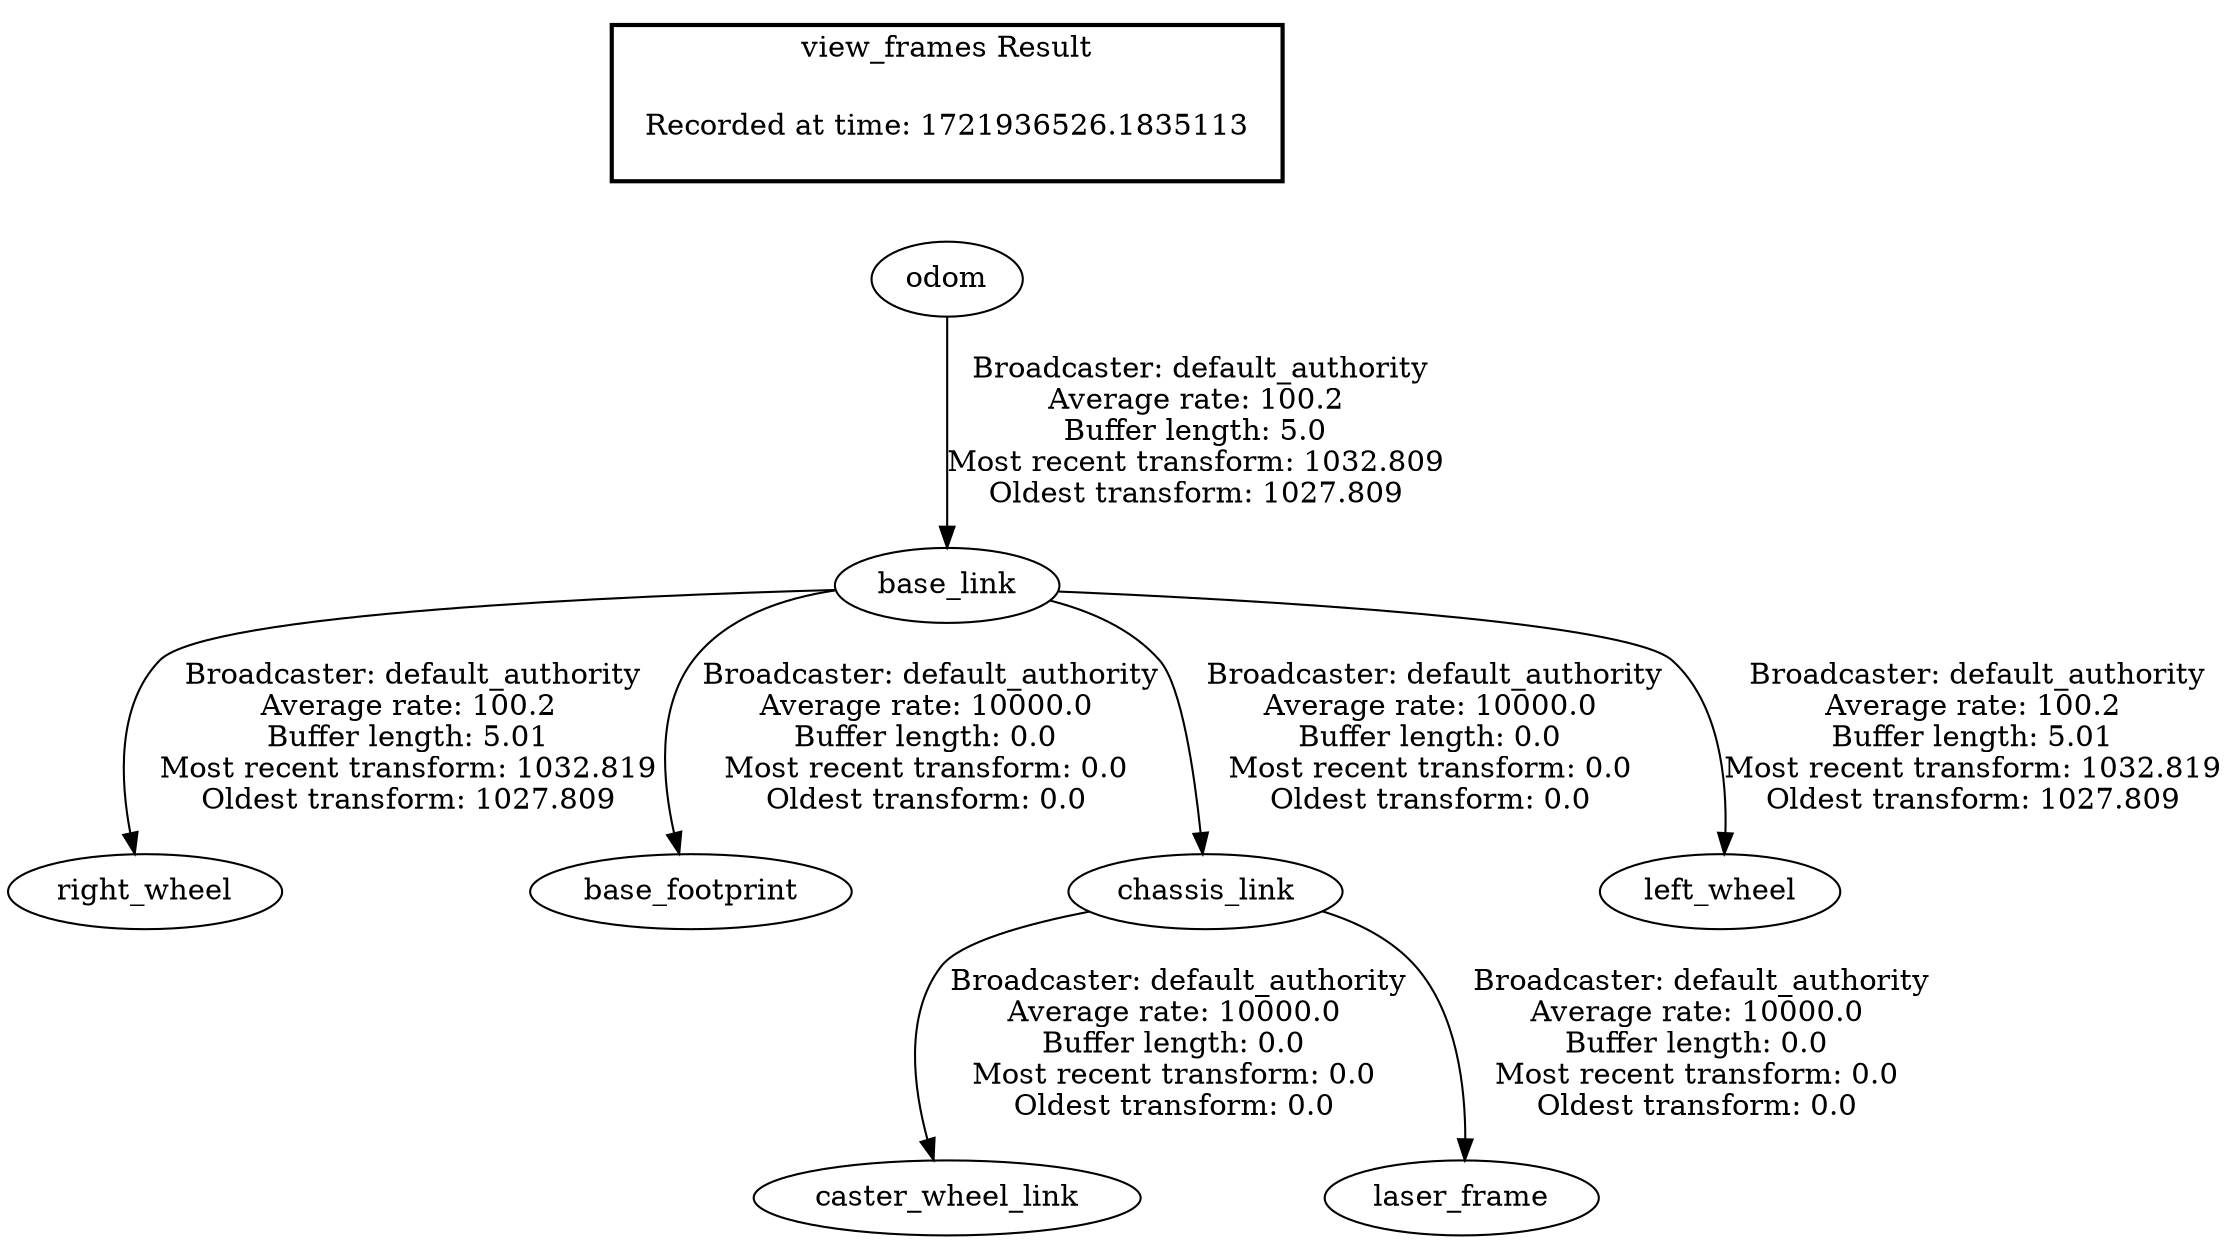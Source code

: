 digraph G {
"base_link" -> "right_wheel"[label=" Broadcaster: default_authority\nAverage rate: 100.2\nBuffer length: 5.01\nMost recent transform: 1032.819\nOldest transform: 1027.809\n"];
"odom" -> "base_link"[label=" Broadcaster: default_authority\nAverage rate: 100.2\nBuffer length: 5.0\nMost recent transform: 1032.809\nOldest transform: 1027.809\n"];
"base_link" -> "base_footprint"[label=" Broadcaster: default_authority\nAverage rate: 10000.0\nBuffer length: 0.0\nMost recent transform: 0.0\nOldest transform: 0.0\n"];
"chassis_link" -> "caster_wheel_link"[label=" Broadcaster: default_authority\nAverage rate: 10000.0\nBuffer length: 0.0\nMost recent transform: 0.0\nOldest transform: 0.0\n"];
"base_link" -> "chassis_link"[label=" Broadcaster: default_authority\nAverage rate: 10000.0\nBuffer length: 0.0\nMost recent transform: 0.0\nOldest transform: 0.0\n"];
"chassis_link" -> "laser_frame"[label=" Broadcaster: default_authority\nAverage rate: 10000.0\nBuffer length: 0.0\nMost recent transform: 0.0\nOldest transform: 0.0\n"];
"base_link" -> "left_wheel"[label=" Broadcaster: default_authority\nAverage rate: 100.2\nBuffer length: 5.01\nMost recent transform: 1032.819\nOldest transform: 1027.809\n"];
edge [style=invis];
 subgraph cluster_legend { style=bold; color=black; label ="view_frames Result";
"Recorded at time: 1721936526.1835113"[ shape=plaintext ] ;
}->"odom";
}